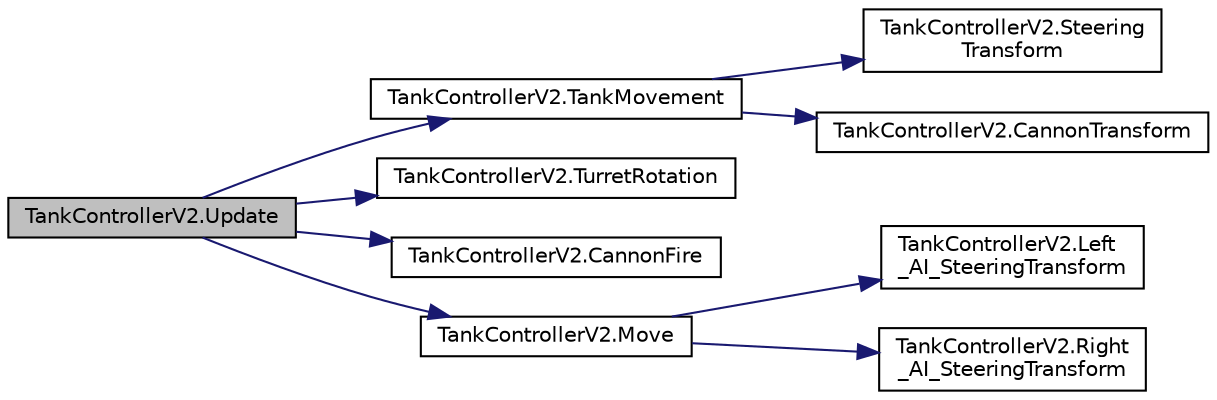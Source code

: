digraph "TankControllerV2.Update"
{
  edge [fontname="Helvetica",fontsize="10",labelfontname="Helvetica",labelfontsize="10"];
  node [fontname="Helvetica",fontsize="10",shape=record];
  rankdir="LR";
  Node36 [label="TankControllerV2.Update",height=0.2,width=0.4,color="black", fillcolor="grey75", style="filled", fontcolor="black"];
  Node36 -> Node37 [color="midnightblue",fontsize="10",style="solid",fontname="Helvetica"];
  Node37 [label="TankControllerV2.TankMovement",height=0.2,width=0.4,color="black", fillcolor="white", style="filled",URL="$class_tank_controller_v2.html#aec03651343bf15b104b0672bd46e66b1",tooltip="The Tank Movement with all the key controls "];
  Node37 -> Node38 [color="midnightblue",fontsize="10",style="solid",fontname="Helvetica"];
  Node38 [label="TankControllerV2.Steering\lTransform",height=0.2,width=0.4,color="black", fillcolor="white", style="filled",URL="$class_tank_controller_v2.html#ae14c67f441357ed0749a0c706af0418b",tooltip="Transform to properly adjust the wheels "];
  Node37 -> Node39 [color="midnightblue",fontsize="10",style="solid",fontname="Helvetica"];
  Node39 [label="TankControllerV2.CannonTransform",height=0.2,width=0.4,color="black", fillcolor="white", style="filled",URL="$class_tank_controller_v2.html#ae3966eda90b6b1ece64b5e1ce8bd8d54",tooltip="The cannon will rotate properly based on the user input "];
  Node36 -> Node40 [color="midnightblue",fontsize="10",style="solid",fontname="Helvetica"];
  Node40 [label="TankControllerV2.TurretRotation",height=0.2,width=0.4,color="black", fillcolor="white", style="filled",URL="$class_tank_controller_v2.html#afdc004be20d179c4987a49f4a3d50783",tooltip="The turret will rotate appropriately based on the user input "];
  Node36 -> Node41 [color="midnightblue",fontsize="10",style="solid",fontname="Helvetica"];
  Node41 [label="TankControllerV2.CannonFire",height=0.2,width=0.4,color="black", fillcolor="white", style="filled",URL="$class_tank_controller_v2.html#a62209efcfdd843f014889fcef945f763",tooltip="When the player presses the space bar, the cannon bullet will fire "];
  Node36 -> Node42 [color="midnightblue",fontsize="10",style="solid",fontname="Helvetica"];
  Node42 [label="TankControllerV2.Move",height=0.2,width=0.4,color="black", fillcolor="white", style="filled",URL="$class_tank_controller_v2.html#a31b658f0badf156f1b22d7b5cb75c734",tooltip="Very simple AI that will move around and shoot at the player when the player is within range..."];
  Node42 -> Node43 [color="midnightblue",fontsize="10",style="solid",fontname="Helvetica"];
  Node43 [label="TankControllerV2.Left\l_AI_SteeringTransform",height=0.2,width=0.4,color="black", fillcolor="white", style="filled",URL="$class_tank_controller_v2.html#af097767f37734b525d920ef9654947b2",tooltip="Transform to properly adjust the wheels (AI USAGE) "];
  Node42 -> Node44 [color="midnightblue",fontsize="10",style="solid",fontname="Helvetica"];
  Node44 [label="TankControllerV2.Right\l_AI_SteeringTransform",height=0.2,width=0.4,color="black", fillcolor="white", style="filled",URL="$class_tank_controller_v2.html#a5b869d1793e3346e8c6a52e04ceaf314",tooltip="Transform to properly adjust the wheels (AI USAGE) "];
}
